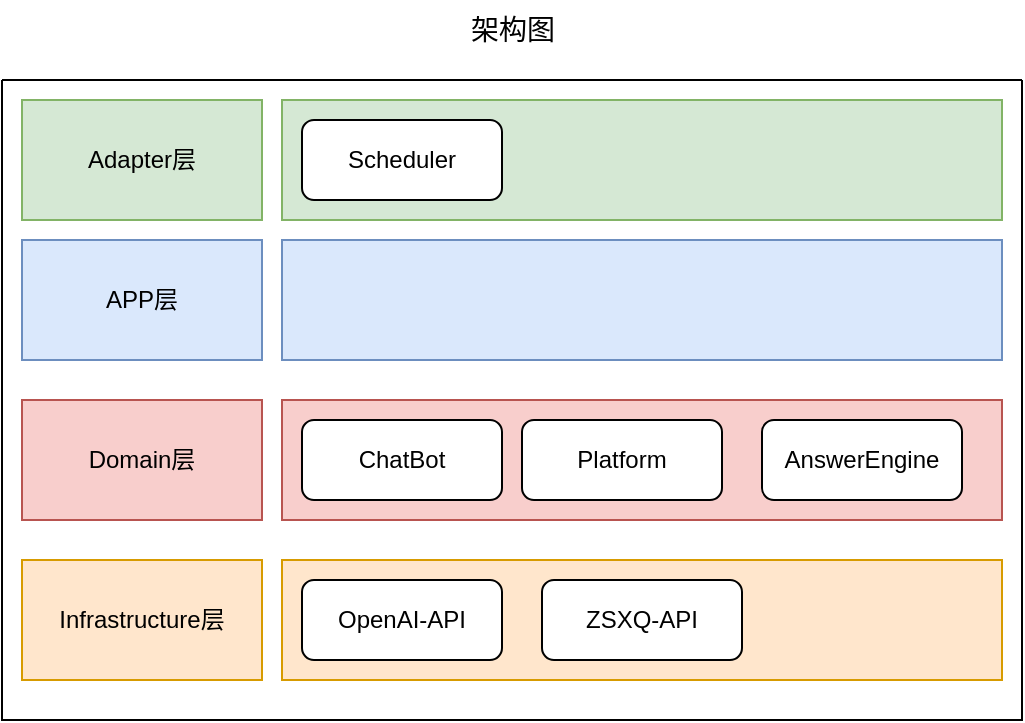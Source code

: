 <mxfile version="20.8.16" type="device"><diagram name="第 1 页" id="C4IejG2HQZNlzZ8uvNUX"><mxGraphModel dx="954" dy="674" grid="1" gridSize="10" guides="1" tooltips="1" connect="1" arrows="1" fold="1" page="1" pageScale="1" pageWidth="827" pageHeight="1169" math="0" shadow="0"><root><mxCell id="0"/><mxCell id="1" parent="0"/><mxCell id="TK6n-gTyhoPQVYDNjMdt-3" value="" style="swimlane;startSize=0;" parent="1" vertex="1"><mxGeometry x="70" y="560" width="510" height="320" as="geometry"/></mxCell><mxCell id="TK6n-gTyhoPQVYDNjMdt-5" value="Adapter层" style="rounded=0;whiteSpace=wrap;html=1;fillColor=#d5e8d4;strokeColor=#82b366;" parent="TK6n-gTyhoPQVYDNjMdt-3" vertex="1"><mxGeometry x="10" y="10" width="120" height="60" as="geometry"/></mxCell><mxCell id="TK6n-gTyhoPQVYDNjMdt-6" value="" style="rounded=0;whiteSpace=wrap;html=1;fillColor=#d5e8d4;strokeColor=#82b366;" parent="TK6n-gTyhoPQVYDNjMdt-3" vertex="1"><mxGeometry x="140" y="10" width="360" height="60" as="geometry"/></mxCell><mxCell id="TK6n-gTyhoPQVYDNjMdt-7" value="APP层" style="rounded=0;whiteSpace=wrap;html=1;fillColor=#dae8fc;strokeColor=#6c8ebf;" parent="TK6n-gTyhoPQVYDNjMdt-3" vertex="1"><mxGeometry x="10" y="80" width="120" height="60" as="geometry"/></mxCell><mxCell id="TK6n-gTyhoPQVYDNjMdt-8" value="" style="rounded=0;whiteSpace=wrap;html=1;fillColor=#dae8fc;strokeColor=#6c8ebf;" parent="TK6n-gTyhoPQVYDNjMdt-3" vertex="1"><mxGeometry x="140" y="80" width="360" height="60" as="geometry"/></mxCell><mxCell id="TK6n-gTyhoPQVYDNjMdt-9" value="Domain层" style="rounded=0;whiteSpace=wrap;html=1;fillColor=#f8cecc;strokeColor=#b85450;" parent="TK6n-gTyhoPQVYDNjMdt-3" vertex="1"><mxGeometry x="10" y="160" width="120" height="60" as="geometry"/></mxCell><mxCell id="TK6n-gTyhoPQVYDNjMdt-10" value="" style="rounded=0;whiteSpace=wrap;html=1;fillColor=#f8cecc;strokeColor=#b85450;" parent="TK6n-gTyhoPQVYDNjMdt-3" vertex="1"><mxGeometry x="140" y="160" width="360" height="60" as="geometry"/></mxCell><mxCell id="TK6n-gTyhoPQVYDNjMdt-11" value="Infrastructure层" style="rounded=0;whiteSpace=wrap;html=1;fillColor=#ffe6cc;strokeColor=#d79b00;" parent="TK6n-gTyhoPQVYDNjMdt-3" vertex="1"><mxGeometry x="10" y="240" width="120" height="60" as="geometry"/></mxCell><mxCell id="TK6n-gTyhoPQVYDNjMdt-12" value="" style="rounded=0;whiteSpace=wrap;html=1;fillColor=#ffe6cc;strokeColor=#d79b00;" parent="TK6n-gTyhoPQVYDNjMdt-3" vertex="1"><mxGeometry x="140" y="240" width="360" height="60" as="geometry"/></mxCell><mxCell id="TK6n-gTyhoPQVYDNjMdt-15" value="OpenAI-API" style="rounded=1;whiteSpace=wrap;html=1;" parent="TK6n-gTyhoPQVYDNjMdt-3" vertex="1"><mxGeometry x="150" y="250" width="100" height="40" as="geometry"/></mxCell><mxCell id="TK6n-gTyhoPQVYDNjMdt-16" value="ZSXQ-API" style="rounded=1;whiteSpace=wrap;html=1;" parent="TK6n-gTyhoPQVYDNjMdt-3" vertex="1"><mxGeometry x="270" y="250" width="100" height="40" as="geometry"/></mxCell><mxCell id="TK6n-gTyhoPQVYDNjMdt-17" value="Scheduler" style="rounded=1;whiteSpace=wrap;html=1;" parent="TK6n-gTyhoPQVYDNjMdt-3" vertex="1"><mxGeometry x="150" y="20" width="100" height="40" as="geometry"/></mxCell><mxCell id="TK6n-gTyhoPQVYDNjMdt-18" value="ChatBot" style="rounded=1;whiteSpace=wrap;html=1;" parent="TK6n-gTyhoPQVYDNjMdt-3" vertex="1"><mxGeometry x="150" y="170" width="100" height="40" as="geometry"/></mxCell><mxCell id="TK6n-gTyhoPQVYDNjMdt-20" value="Platform" style="rounded=1;whiteSpace=wrap;html=1;" parent="TK6n-gTyhoPQVYDNjMdt-3" vertex="1"><mxGeometry x="260" y="170" width="100" height="40" as="geometry"/></mxCell><mxCell id="TK6n-gTyhoPQVYDNjMdt-21" value="AnswerEngine" style="rounded=1;whiteSpace=wrap;html=1;" parent="TK6n-gTyhoPQVYDNjMdt-3" vertex="1"><mxGeometry x="380" y="170" width="100" height="40" as="geometry"/></mxCell><mxCell id="TK6n-gTyhoPQVYDNjMdt-19" value="&lt;font style=&quot;font-size: 14px;&quot;&gt;架构图&lt;/font&gt;" style="text;html=1;align=center;verticalAlign=middle;resizable=0;points=[];autosize=1;strokeColor=none;fillColor=none;" parent="1" vertex="1"><mxGeometry x="290" y="520" width="70" height="30" as="geometry"/></mxCell></root></mxGraphModel></diagram></mxfile>